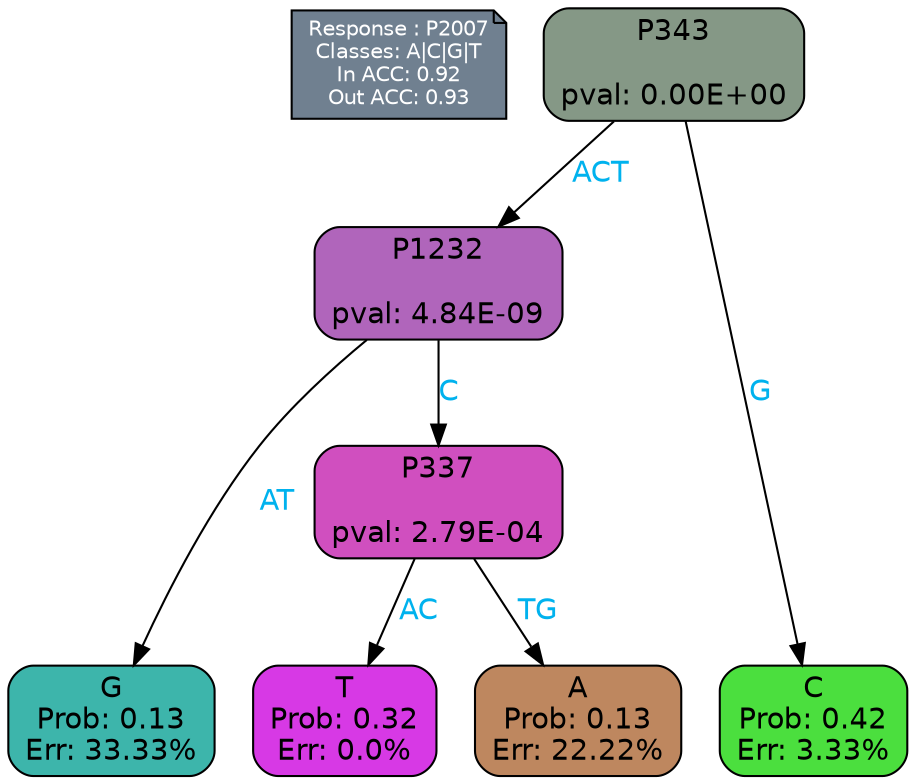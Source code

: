 digraph Tree {
node [shape=box, style="filled, rounded", color="black", fontname=helvetica] ;
graph [ranksep=equally, splines=polylines, bgcolor=transparent, dpi=600] ;
edge [fontname=helvetica] ;
LEGEND [label="Response : P2007
Classes: A|C|G|T
In ACC: 0.92
Out ACC: 0.93
",shape=note,align=left,style=filled,fillcolor="slategray",fontcolor="white",fontsize=10];1 [label="P343

pval: 0.00E+00", fillcolor="#859886"] ;
2 [label="P1232

pval: 4.84E-09", fillcolor="#b065bb"] ;
3 [label="G
Prob: 0.13
Err: 33.33%", fillcolor="#3db5ab"] ;
4 [label="P337

pval: 2.79E-04", fillcolor="#d04fbf"] ;
5 [label="T
Prob: 0.32
Err: 0.0%", fillcolor="#d739e5"] ;
6 [label="A
Prob: 0.13
Err: 22.22%", fillcolor="#be875f"] ;
7 [label="C
Prob: 0.42
Err: 3.33%", fillcolor="#4bdf3e"] ;
1 -> 2 [label="ACT",fontcolor=deepskyblue2] ;
1 -> 7 [label="G",fontcolor=deepskyblue2] ;
2 -> 3 [label="AT",fontcolor=deepskyblue2] ;
2 -> 4 [label="C",fontcolor=deepskyblue2] ;
4 -> 5 [label="AC",fontcolor=deepskyblue2] ;
4 -> 6 [label="TG",fontcolor=deepskyblue2] ;
{rank = same; 3;5;6;7;}{rank = same; LEGEND;1;}}